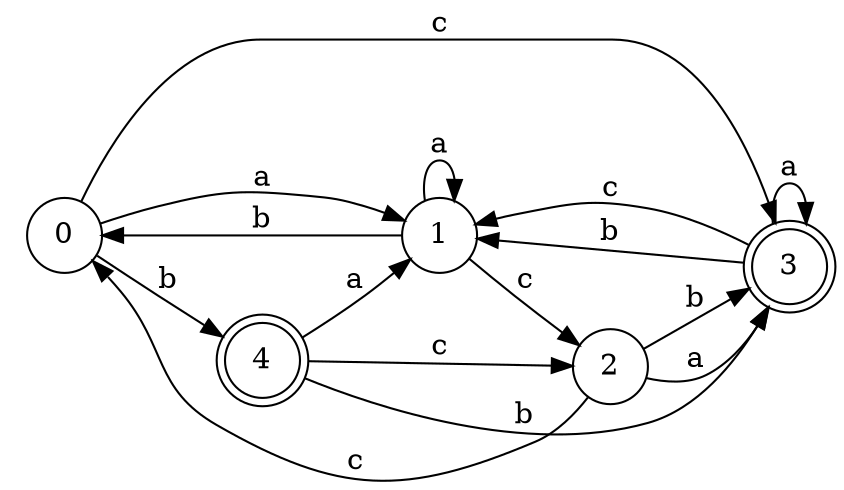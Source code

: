 digraph n4_7 {
__start0 [label="" shape="none"];

rankdir=LR;
size="8,5";

s0 [style="filled", color="black", fillcolor="white" shape="circle", label="0"];
s1 [style="filled", color="black", fillcolor="white" shape="circle", label="1"];
s2 [style="filled", color="black", fillcolor="white" shape="circle", label="2"];
s3 [style="rounded,filled", color="black", fillcolor="white" shape="doublecircle", label="3"];
s4 [style="rounded,filled", color="black", fillcolor="white" shape="doublecircle", label="4"];
s0 -> s1 [label="a"];
s0 -> s4 [label="b"];
s0 -> s3 [label="c"];
s1 -> s1 [label="a"];
s1 -> s0 [label="b"];
s1 -> s2 [label="c"];
s2 -> s3 [label="a"];
s2 -> s3 [label="b"];
s2 -> s0 [label="c"];
s3 -> s3 [label="a"];
s3 -> s1 [label="b"];
s3 -> s1 [label="c"];
s4 -> s1 [label="a"];
s4 -> s3 [label="b"];
s4 -> s2 [label="c"];

}